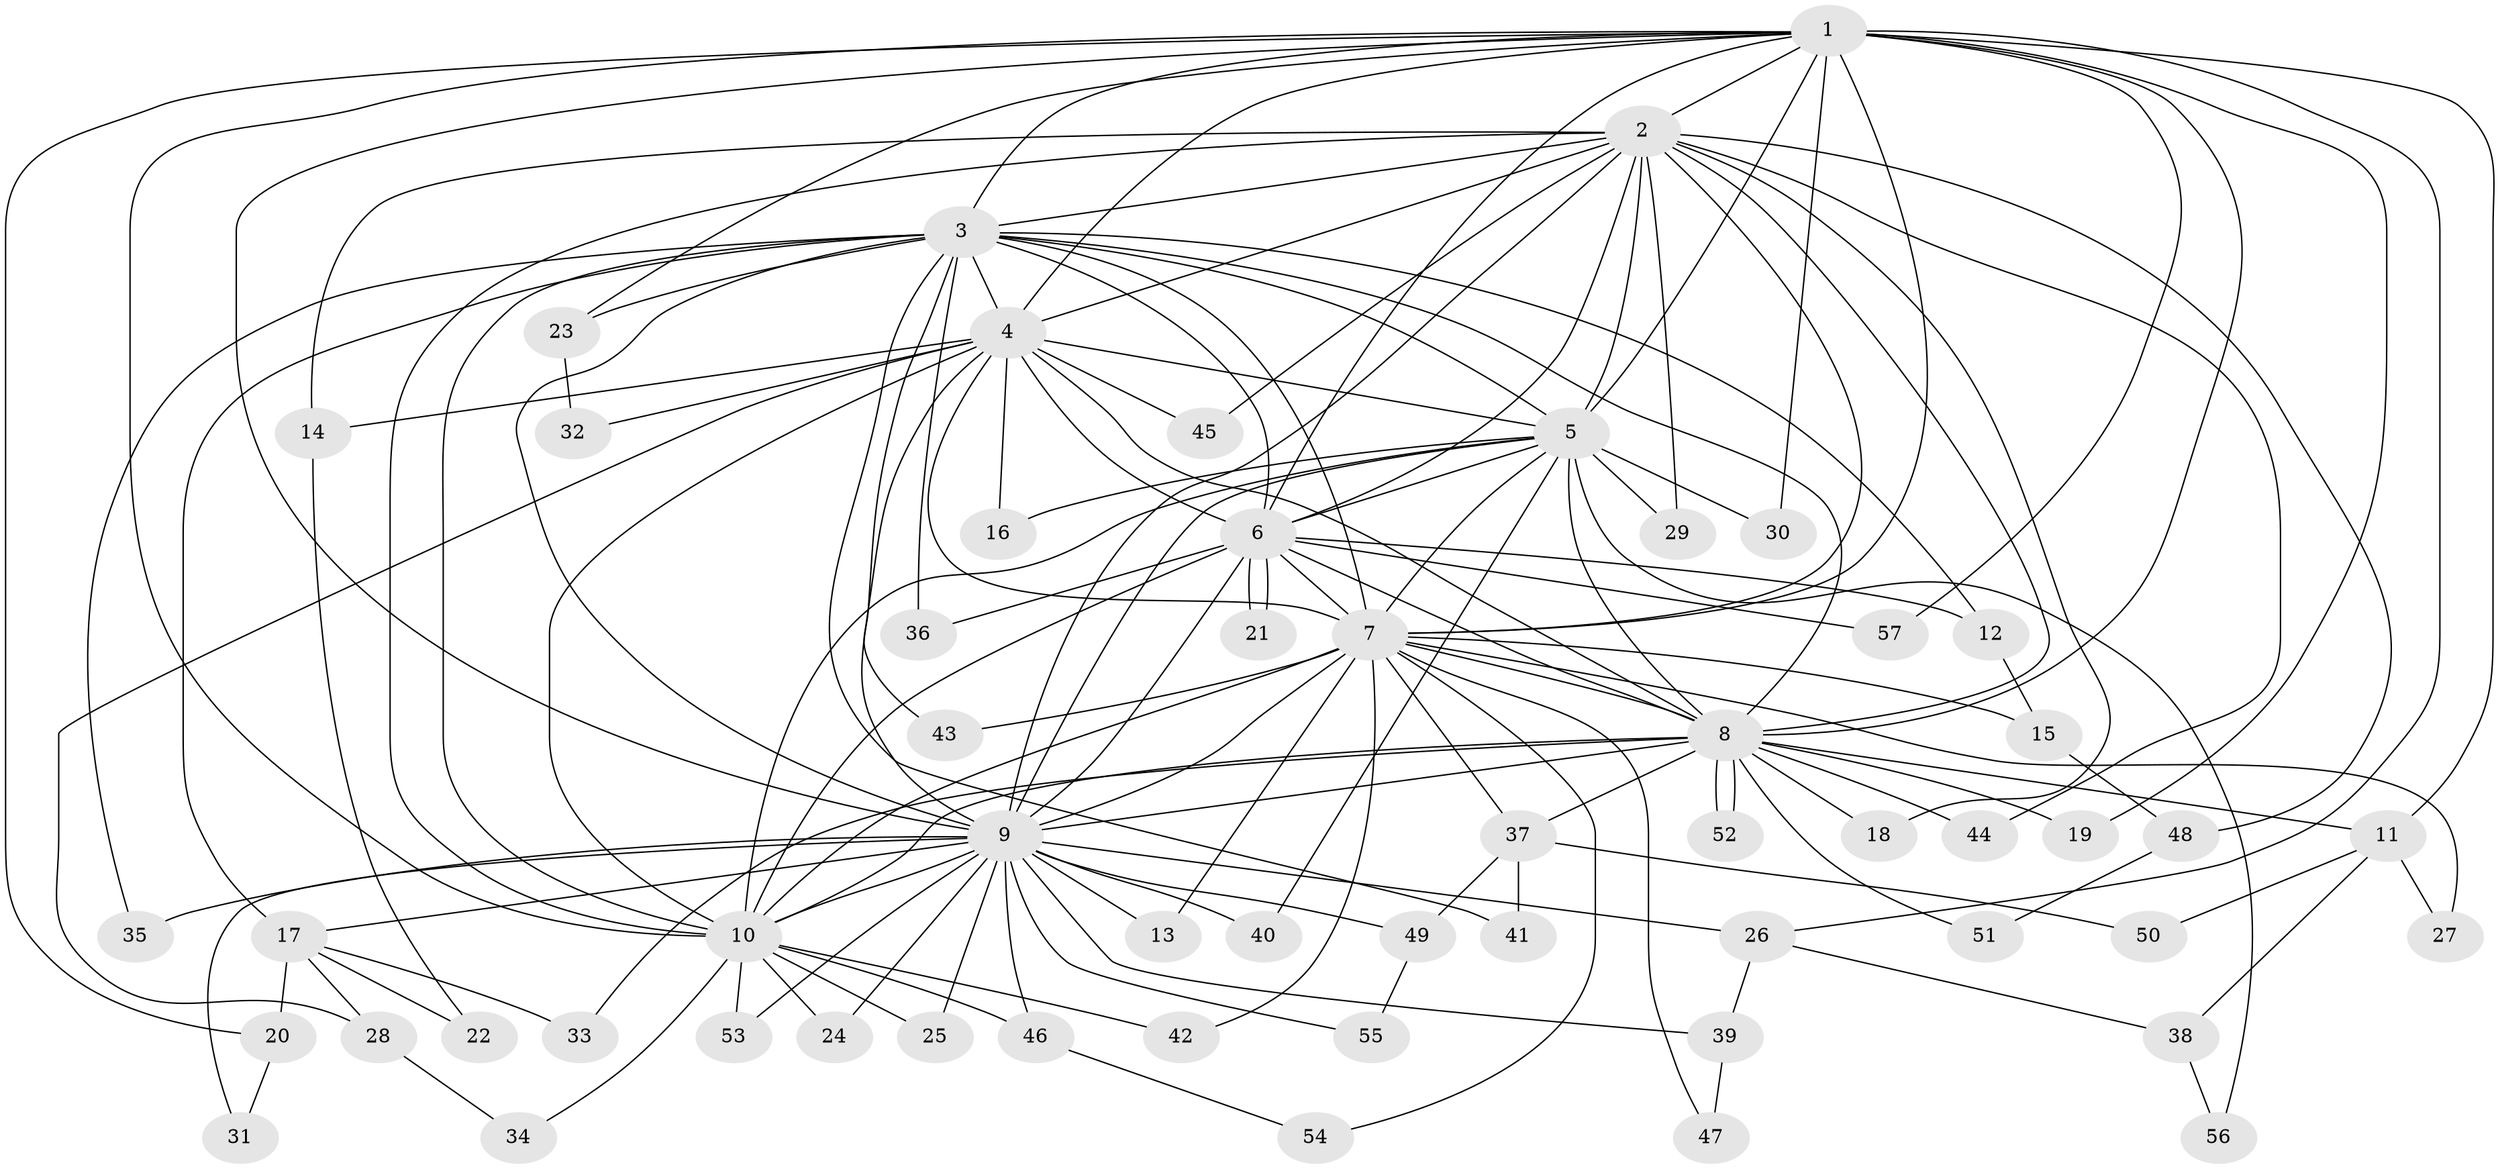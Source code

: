 // coarse degree distribution, {13: 0.058823529411764705, 12: 0.058823529411764705, 4: 0.058823529411764705, 6: 0.058823529411764705, 2: 0.47058823529411764, 3: 0.11764705882352941, 1: 0.17647058823529413}
// Generated by graph-tools (version 1.1) at 2025/17/03/04/25 18:17:27]
// undirected, 57 vertices, 139 edges
graph export_dot {
graph [start="1"]
  node [color=gray90,style=filled];
  1;
  2;
  3;
  4;
  5;
  6;
  7;
  8;
  9;
  10;
  11;
  12;
  13;
  14;
  15;
  16;
  17;
  18;
  19;
  20;
  21;
  22;
  23;
  24;
  25;
  26;
  27;
  28;
  29;
  30;
  31;
  32;
  33;
  34;
  35;
  36;
  37;
  38;
  39;
  40;
  41;
  42;
  43;
  44;
  45;
  46;
  47;
  48;
  49;
  50;
  51;
  52;
  53;
  54;
  55;
  56;
  57;
  1 -- 2;
  1 -- 3;
  1 -- 4;
  1 -- 5;
  1 -- 6;
  1 -- 7;
  1 -- 8;
  1 -- 9;
  1 -- 10;
  1 -- 11;
  1 -- 19;
  1 -- 20;
  1 -- 23;
  1 -- 26;
  1 -- 30;
  1 -- 57;
  2 -- 3;
  2 -- 4;
  2 -- 5;
  2 -- 6;
  2 -- 7;
  2 -- 8;
  2 -- 9;
  2 -- 10;
  2 -- 14;
  2 -- 18;
  2 -- 29;
  2 -- 44;
  2 -- 45;
  2 -- 48;
  3 -- 4;
  3 -- 5;
  3 -- 6;
  3 -- 7;
  3 -- 8;
  3 -- 9;
  3 -- 10;
  3 -- 12;
  3 -- 17;
  3 -- 23;
  3 -- 35;
  3 -- 36;
  3 -- 41;
  3 -- 43;
  4 -- 5;
  4 -- 6;
  4 -- 7;
  4 -- 8;
  4 -- 9;
  4 -- 10;
  4 -- 14;
  4 -- 16;
  4 -- 28;
  4 -- 32;
  4 -- 45;
  5 -- 6;
  5 -- 7;
  5 -- 8;
  5 -- 9;
  5 -- 10;
  5 -- 16;
  5 -- 29;
  5 -- 30;
  5 -- 40;
  5 -- 56;
  6 -- 7;
  6 -- 8;
  6 -- 9;
  6 -- 10;
  6 -- 12;
  6 -- 21;
  6 -- 21;
  6 -- 36;
  6 -- 57;
  7 -- 8;
  7 -- 9;
  7 -- 10;
  7 -- 13;
  7 -- 15;
  7 -- 27;
  7 -- 37;
  7 -- 42;
  7 -- 43;
  7 -- 47;
  7 -- 54;
  8 -- 9;
  8 -- 10;
  8 -- 11;
  8 -- 18;
  8 -- 19;
  8 -- 33;
  8 -- 37;
  8 -- 44;
  8 -- 51;
  8 -- 52;
  8 -- 52;
  9 -- 10;
  9 -- 13;
  9 -- 17;
  9 -- 24;
  9 -- 25;
  9 -- 26;
  9 -- 31;
  9 -- 35;
  9 -- 39;
  9 -- 40;
  9 -- 46;
  9 -- 49;
  9 -- 53;
  9 -- 55;
  10 -- 24;
  10 -- 25;
  10 -- 34;
  10 -- 42;
  10 -- 46;
  10 -- 53;
  11 -- 27;
  11 -- 38;
  11 -- 50;
  12 -- 15;
  14 -- 22;
  15 -- 48;
  17 -- 20;
  17 -- 22;
  17 -- 28;
  17 -- 33;
  20 -- 31;
  23 -- 32;
  26 -- 38;
  26 -- 39;
  28 -- 34;
  37 -- 41;
  37 -- 49;
  37 -- 50;
  38 -- 56;
  39 -- 47;
  46 -- 54;
  48 -- 51;
  49 -- 55;
}
